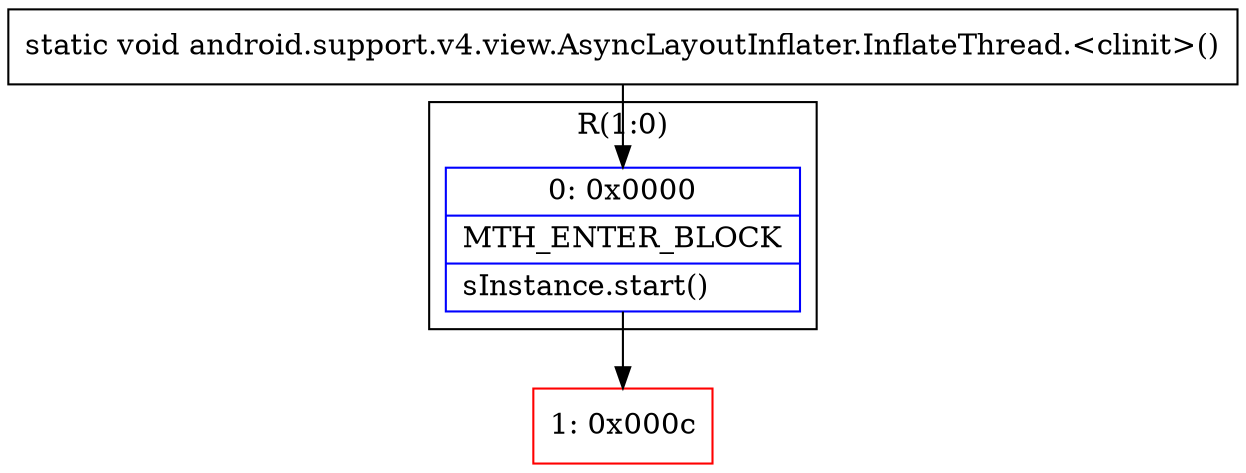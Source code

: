 digraph "CFG forandroid.support.v4.view.AsyncLayoutInflater.InflateThread.\<clinit\>()V" {
subgraph cluster_Region_790824705 {
label = "R(1:0)";
node [shape=record,color=blue];
Node_0 [shape=record,label="{0\:\ 0x0000|MTH_ENTER_BLOCK\l|sInstance.start()\l}"];
}
Node_1 [shape=record,color=red,label="{1\:\ 0x000c}"];
MethodNode[shape=record,label="{static void android.support.v4.view.AsyncLayoutInflater.InflateThread.\<clinit\>() }"];
MethodNode -> Node_0;
Node_0 -> Node_1;
}

